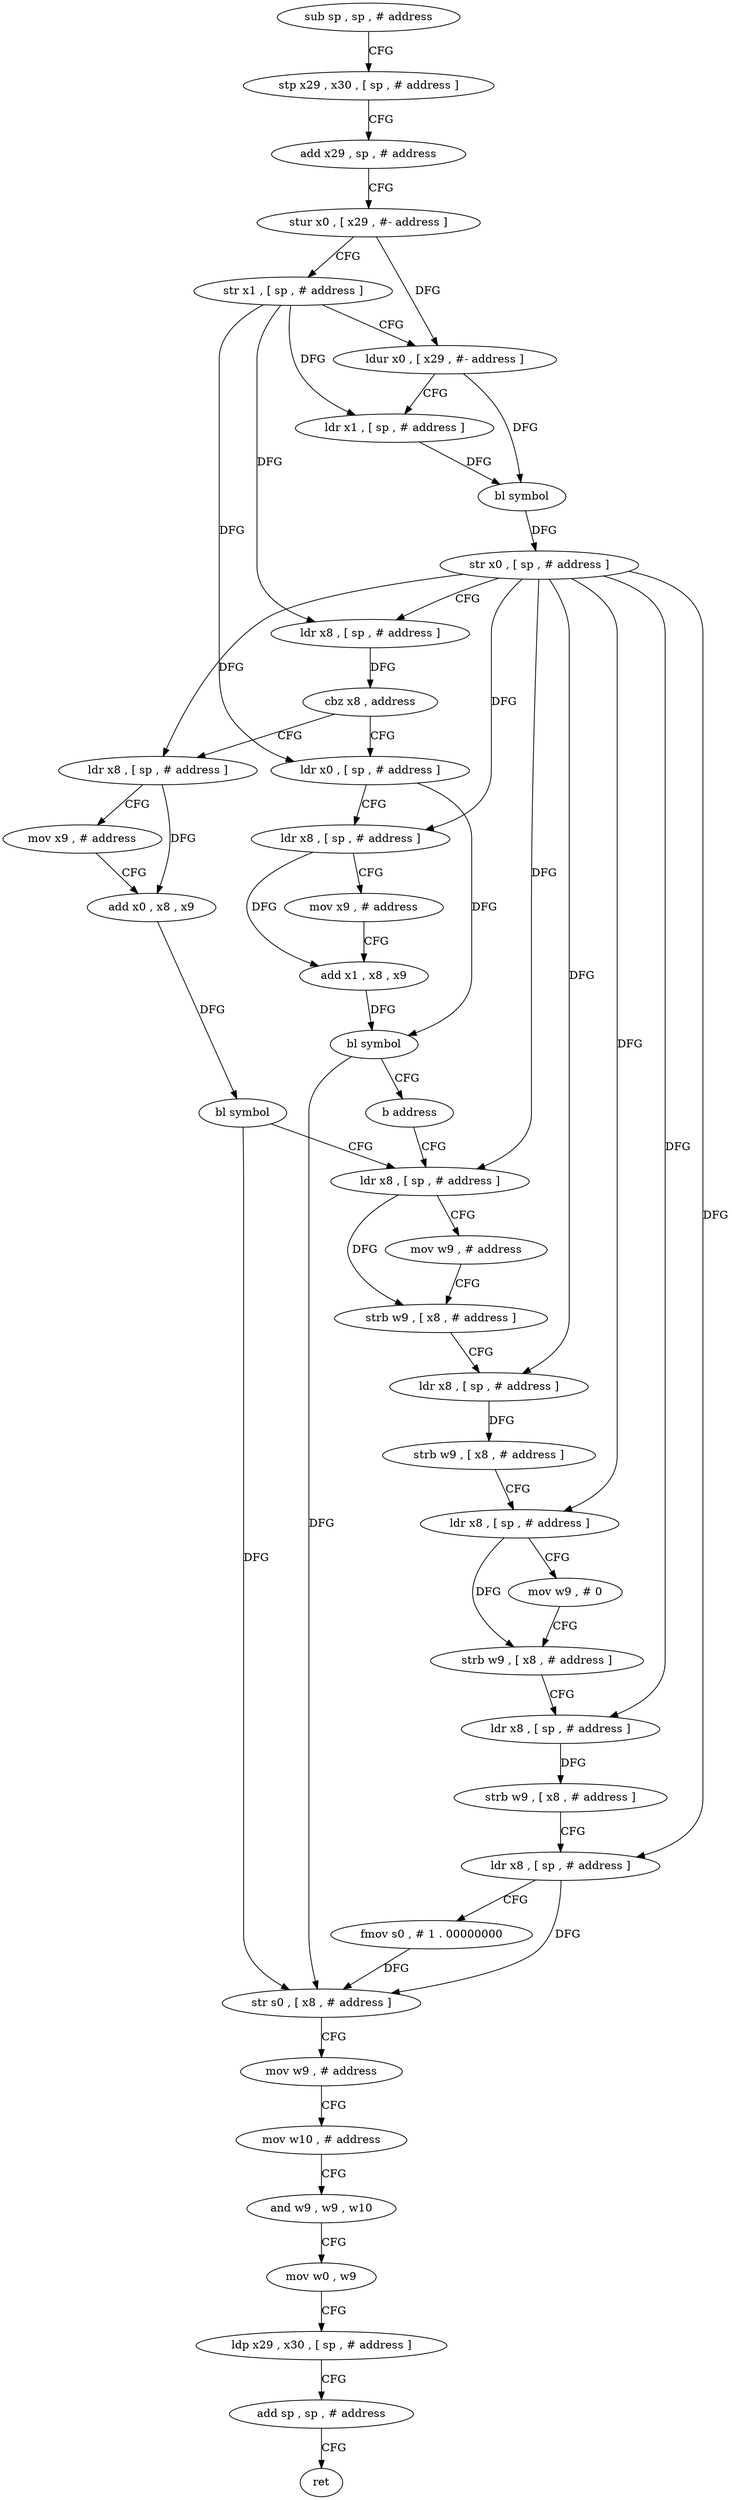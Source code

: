 digraph "func" {
"4288812" [label = "sub sp , sp , # address" ]
"4288816" [label = "stp x29 , x30 , [ sp , # address ]" ]
"4288820" [label = "add x29 , sp , # address" ]
"4288824" [label = "stur x0 , [ x29 , #- address ]" ]
"4288828" [label = "str x1 , [ sp , # address ]" ]
"4288832" [label = "ldur x0 , [ x29 , #- address ]" ]
"4288836" [label = "ldr x1 , [ sp , # address ]" ]
"4288840" [label = "bl symbol" ]
"4288844" [label = "str x0 , [ sp , # address ]" ]
"4288848" [label = "ldr x8 , [ sp , # address ]" ]
"4288852" [label = "cbz x8 , address" ]
"4288880" [label = "ldr x8 , [ sp , # address ]" ]
"4288856" [label = "ldr x0 , [ sp , # address ]" ]
"4288884" [label = "mov x9 , # address" ]
"4288888" [label = "add x0 , x8 , x9" ]
"4288892" [label = "bl symbol" ]
"4288896" [label = "ldr x8 , [ sp , # address ]" ]
"4288860" [label = "ldr x8 , [ sp , # address ]" ]
"4288864" [label = "mov x9 , # address" ]
"4288868" [label = "add x1 , x8 , x9" ]
"4288872" [label = "bl symbol" ]
"4288876" [label = "b address" ]
"4288900" [label = "mov w9 , # address" ]
"4288904" [label = "strb w9 , [ x8 , # address ]" ]
"4288908" [label = "ldr x8 , [ sp , # address ]" ]
"4288912" [label = "strb w9 , [ x8 , # address ]" ]
"4288916" [label = "ldr x8 , [ sp , # address ]" ]
"4288920" [label = "mov w9 , # 0" ]
"4288924" [label = "strb w9 , [ x8 , # address ]" ]
"4288928" [label = "ldr x8 , [ sp , # address ]" ]
"4288932" [label = "strb w9 , [ x8 , # address ]" ]
"4288936" [label = "ldr x8 , [ sp , # address ]" ]
"4288940" [label = "fmov s0 , # 1 . 00000000" ]
"4288944" [label = "str s0 , [ x8 , # address ]" ]
"4288948" [label = "mov w9 , # address" ]
"4288952" [label = "mov w10 , # address" ]
"4288956" [label = "and w9 , w9 , w10" ]
"4288960" [label = "mov w0 , w9" ]
"4288964" [label = "ldp x29 , x30 , [ sp , # address ]" ]
"4288968" [label = "add sp , sp , # address" ]
"4288972" [label = "ret" ]
"4288812" -> "4288816" [ label = "CFG" ]
"4288816" -> "4288820" [ label = "CFG" ]
"4288820" -> "4288824" [ label = "CFG" ]
"4288824" -> "4288828" [ label = "CFG" ]
"4288824" -> "4288832" [ label = "DFG" ]
"4288828" -> "4288832" [ label = "CFG" ]
"4288828" -> "4288836" [ label = "DFG" ]
"4288828" -> "4288848" [ label = "DFG" ]
"4288828" -> "4288856" [ label = "DFG" ]
"4288832" -> "4288836" [ label = "CFG" ]
"4288832" -> "4288840" [ label = "DFG" ]
"4288836" -> "4288840" [ label = "DFG" ]
"4288840" -> "4288844" [ label = "DFG" ]
"4288844" -> "4288848" [ label = "CFG" ]
"4288844" -> "4288880" [ label = "DFG" ]
"4288844" -> "4288860" [ label = "DFG" ]
"4288844" -> "4288896" [ label = "DFG" ]
"4288844" -> "4288908" [ label = "DFG" ]
"4288844" -> "4288916" [ label = "DFG" ]
"4288844" -> "4288928" [ label = "DFG" ]
"4288844" -> "4288936" [ label = "DFG" ]
"4288848" -> "4288852" [ label = "DFG" ]
"4288852" -> "4288880" [ label = "CFG" ]
"4288852" -> "4288856" [ label = "CFG" ]
"4288880" -> "4288884" [ label = "CFG" ]
"4288880" -> "4288888" [ label = "DFG" ]
"4288856" -> "4288860" [ label = "CFG" ]
"4288856" -> "4288872" [ label = "DFG" ]
"4288884" -> "4288888" [ label = "CFG" ]
"4288888" -> "4288892" [ label = "DFG" ]
"4288892" -> "4288896" [ label = "CFG" ]
"4288892" -> "4288944" [ label = "DFG" ]
"4288896" -> "4288900" [ label = "CFG" ]
"4288896" -> "4288904" [ label = "DFG" ]
"4288860" -> "4288864" [ label = "CFG" ]
"4288860" -> "4288868" [ label = "DFG" ]
"4288864" -> "4288868" [ label = "CFG" ]
"4288868" -> "4288872" [ label = "DFG" ]
"4288872" -> "4288876" [ label = "CFG" ]
"4288872" -> "4288944" [ label = "DFG" ]
"4288876" -> "4288896" [ label = "CFG" ]
"4288900" -> "4288904" [ label = "CFG" ]
"4288904" -> "4288908" [ label = "CFG" ]
"4288908" -> "4288912" [ label = "DFG" ]
"4288912" -> "4288916" [ label = "CFG" ]
"4288916" -> "4288920" [ label = "CFG" ]
"4288916" -> "4288924" [ label = "DFG" ]
"4288920" -> "4288924" [ label = "CFG" ]
"4288924" -> "4288928" [ label = "CFG" ]
"4288928" -> "4288932" [ label = "DFG" ]
"4288932" -> "4288936" [ label = "CFG" ]
"4288936" -> "4288940" [ label = "CFG" ]
"4288936" -> "4288944" [ label = "DFG" ]
"4288940" -> "4288944" [ label = "DFG" ]
"4288944" -> "4288948" [ label = "CFG" ]
"4288948" -> "4288952" [ label = "CFG" ]
"4288952" -> "4288956" [ label = "CFG" ]
"4288956" -> "4288960" [ label = "CFG" ]
"4288960" -> "4288964" [ label = "CFG" ]
"4288964" -> "4288968" [ label = "CFG" ]
"4288968" -> "4288972" [ label = "CFG" ]
}
